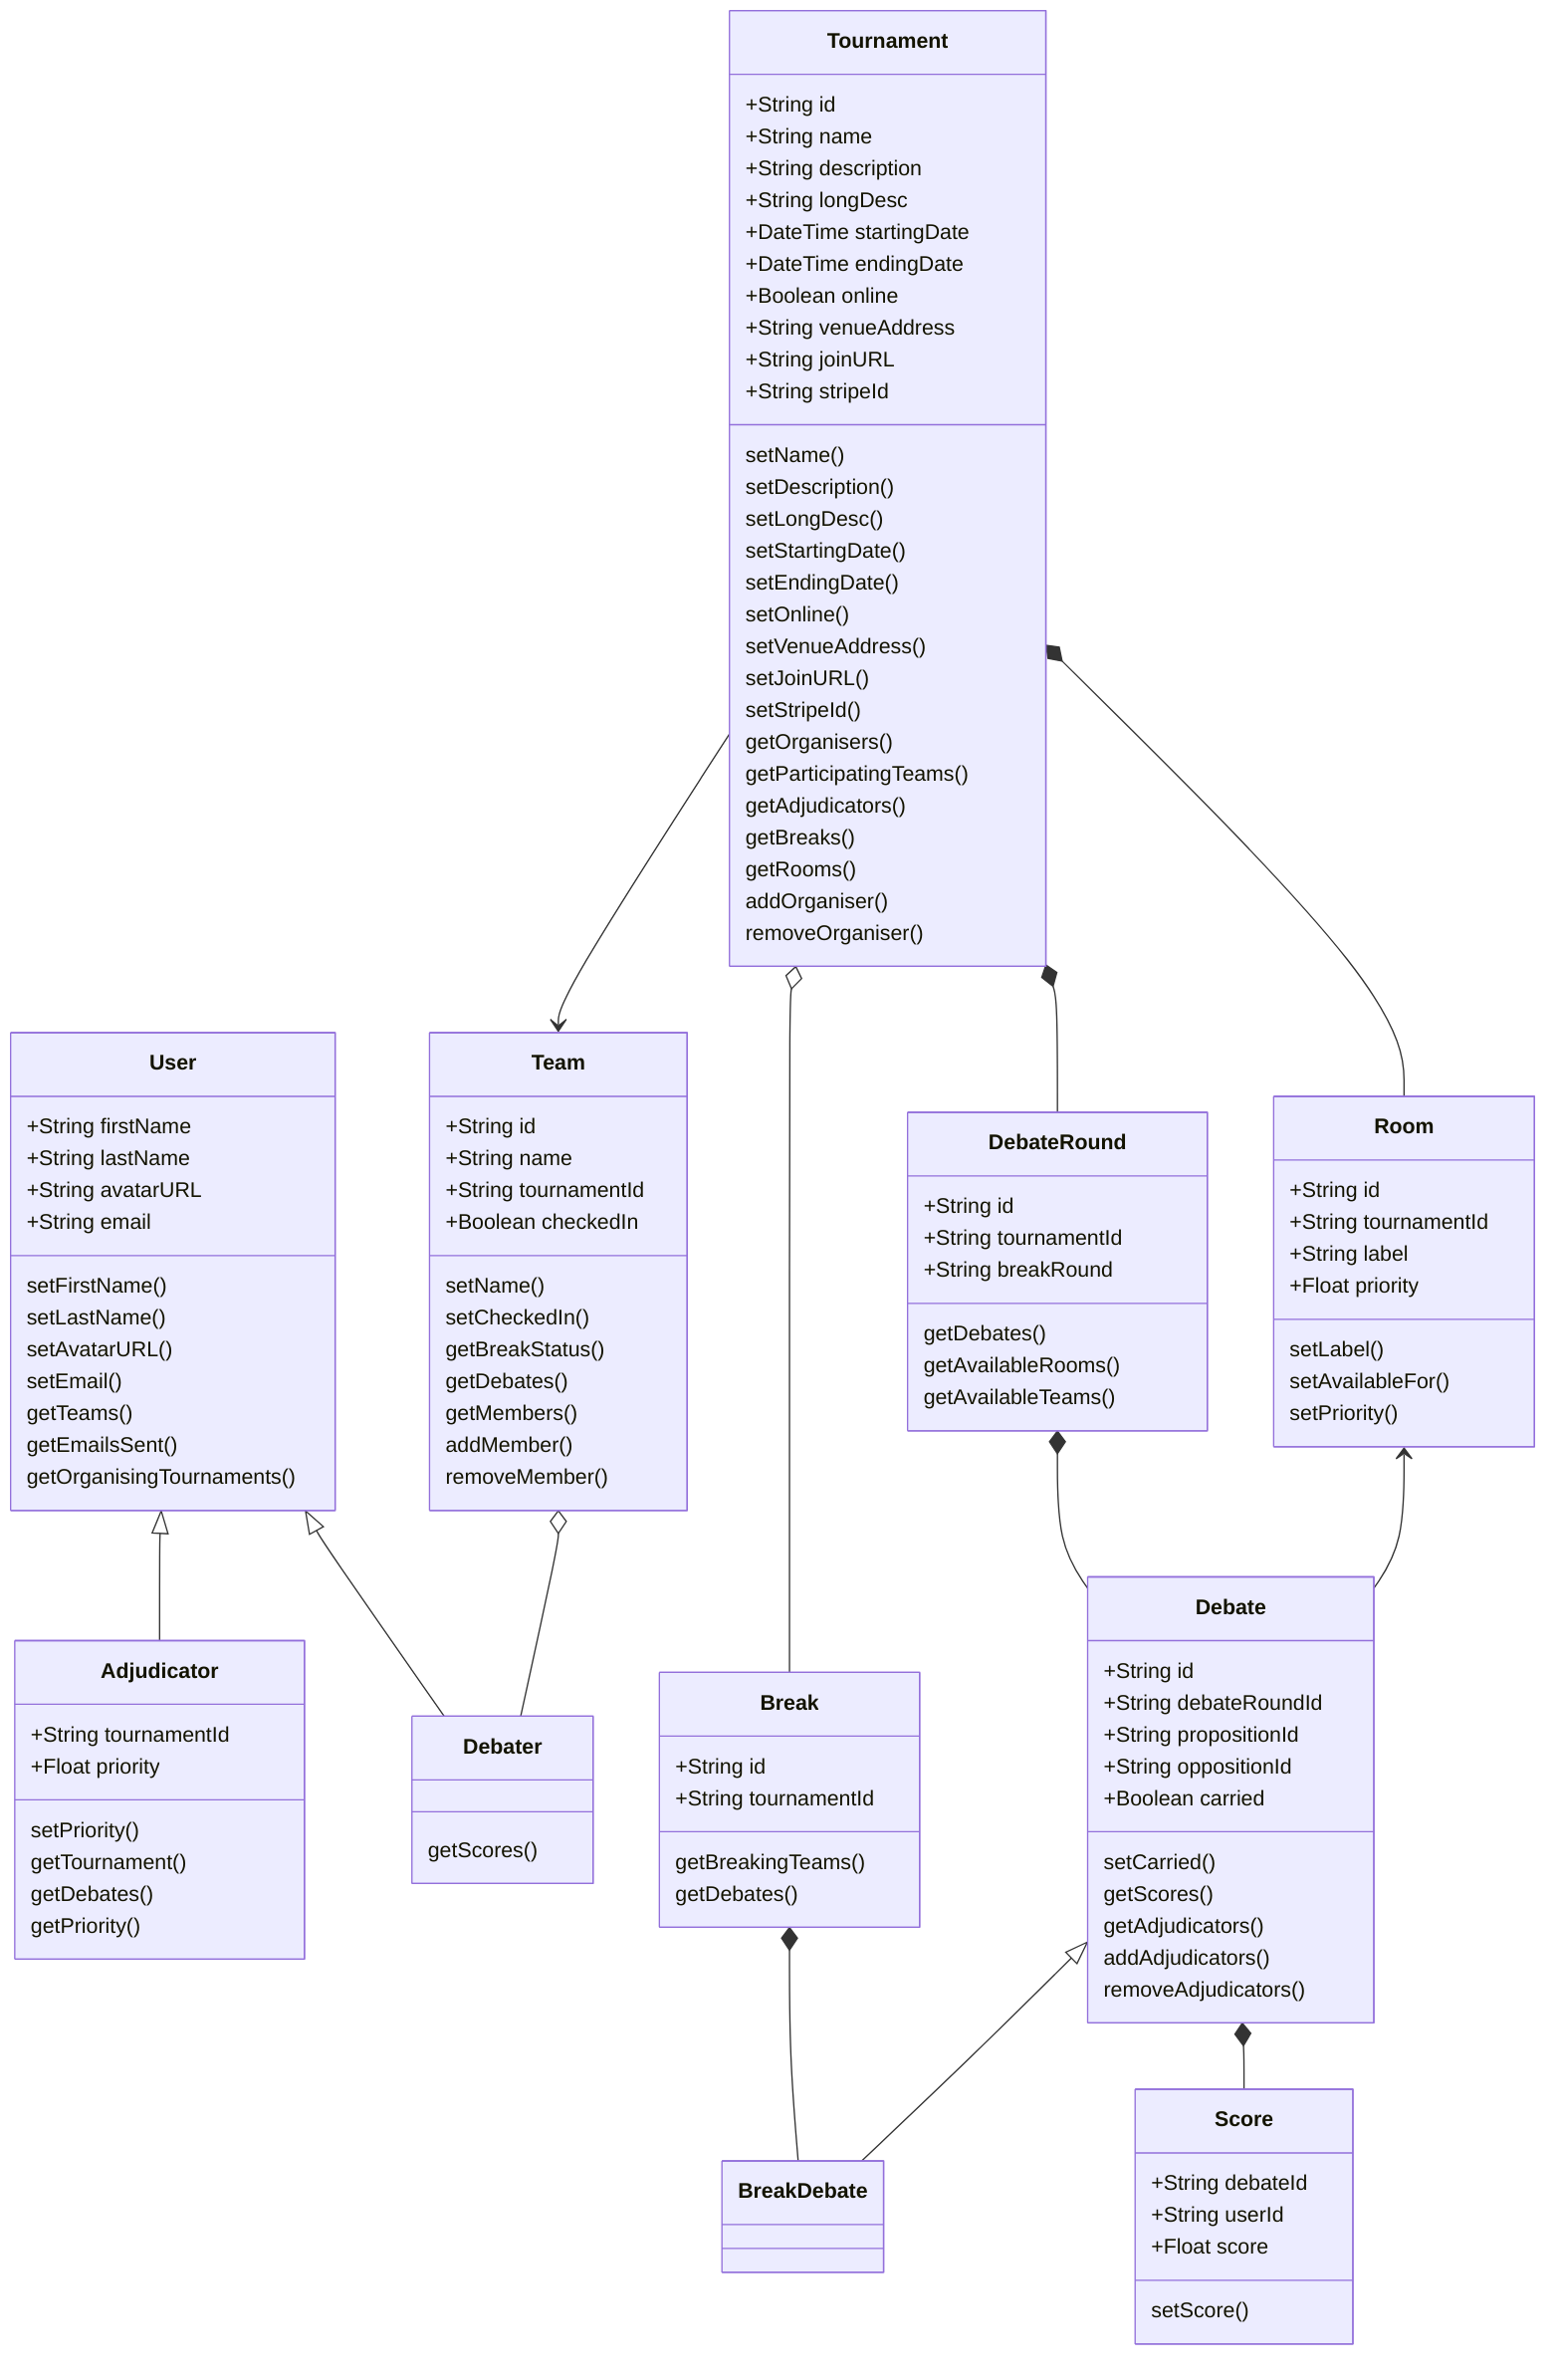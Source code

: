 classDiagram
    class User
    User : +String firstName
    User : +String lastName
    User : +String avatarURL
    User : +String email
    User : setFirstName()
    User : setLastName()
    User : setAvatarURL()
    User : setEmail()
    User : getTeams()
    User : getEmailsSent()
    User : getOrganisingTournaments()
    class Adjudicator
    Adjudicator : +String tournamentId
    Adjudicator : +Float priority
    Adjudicator : setPriority()
    Adjudicator : getTournament()
    Adjudicator : getDebates()
    Adjudicator : getPriority()
    User <|-- Adjudicator
    class Debater
    Debater : getScores()
    User <|-- Debater
    Team o-- Debater
    Tournament --> Team
    class Team
    Team : +String id
    Team : +String name
    Team : +String tournamentId
    Team : +Boolean checkedIn
    Team : setName()
    Team : setCheckedIn()
    Team : getBreakStatus()
    Team : getDebates()
    Team : getMembers()
    Team : addMember()
    Team : removeMember()
    class Tournament
    Tournament : +String id
    Tournament : +String name
    Tournament : +String description
    Tournament : +String longDesc
    Tournament : +DateTime startingDate
    Tournament : +DateTime endingDate
    Tournament : +Boolean online
    Tournament : +String venueAddress
    Tournament : +String joinURL
    Tournament : +String stripeId
    Tournament : setName()
    Tournament : setDescription()
    Tournament : setLongDesc()
    Tournament : setStartingDate()
    Tournament : setEndingDate()
    Tournament : setOnline()
    Tournament : setVenueAddress()
    Tournament : setJoinURL()
    Tournament : setStripeId()
    Tournament : getOrganisers()
    Tournament : getParticipatingTeams()
    Tournament : getAdjudicators()
    Tournament : getBreaks()
    Tournament : getRooms()
    Tournament : addOrganiser()
    Tournament : removeOrganiser()
    class DebateRound
    DebateRound : +String id
    DebateRound : +String tournamentId
    DebateRound : +String breakRound
    DebateRound : getDebates()
    DebateRound : getAvailableRooms()
    DebateRound : getAvailableTeams()
    Tournament *-- DebateRound
    class Debate
    Debate : +String id
    Debate : +String debateRoundId
    Debate : +String propositionId
    Debate : +String oppositionId
    Debate : +Boolean carried
    Debate : setCarried()
    Debate : getScores()
    Debate : getAdjudicators()
    Debate : addAdjudicators()
    Debate : removeAdjudicators()
    DebateRound *-- Debate
    Break *-- BreakDebate
    class BreakDebate

    Debate <|-- BreakDebate
    class Score
    Score : +String debateId
    Score : +String userId
    Score : +Float score
    Score : setScore()
    Debate *-- Score
    class Room
    Room : +String id 
    Room : +String tournamentId
    Room : +String label
    Room : +Float priority
    Room : setLabel()
    Room : setAvailableFor() 
    Room : setPriority()
    Tournament *-- Room
    Room <-- Debate
    class Break
    Break : +String id
    Break : +String tournamentId
    Break : getBreakingTeams()
    Break : getDebates()
    Tournament o-- Break
